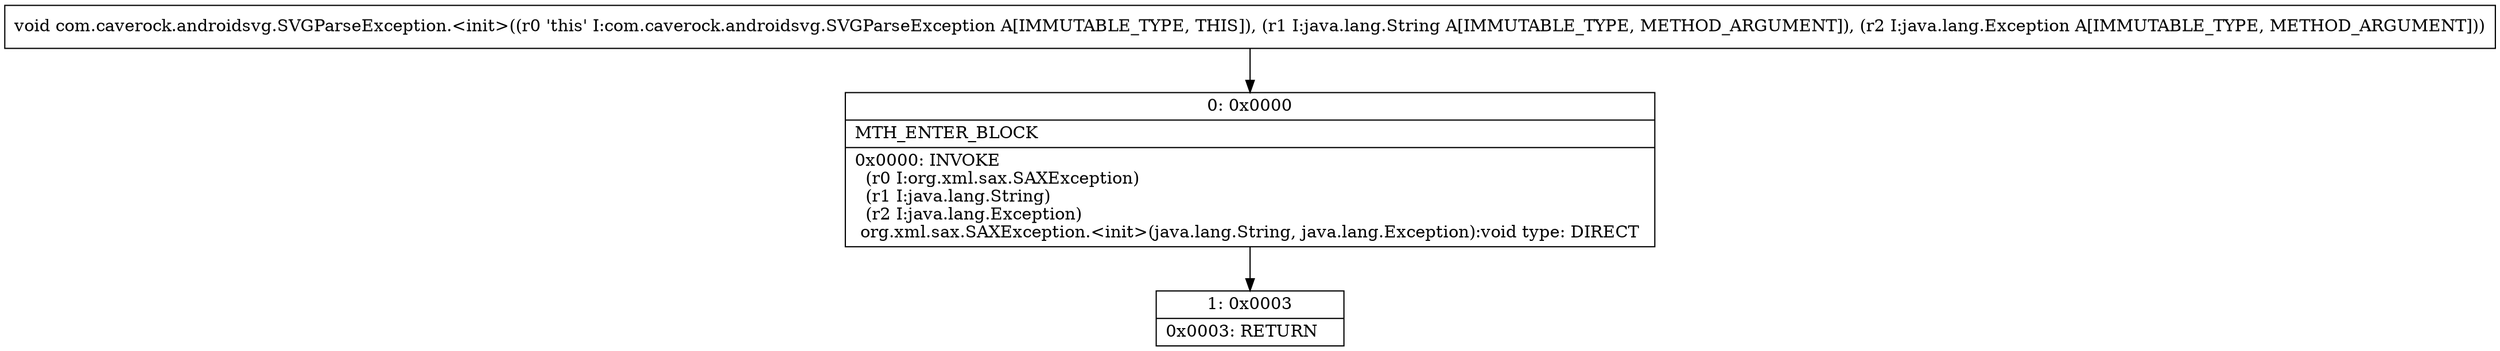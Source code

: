 digraph "CFG forcom.caverock.androidsvg.SVGParseException.\<init\>(Ljava\/lang\/String;Ljava\/lang\/Exception;)V" {
Node_0 [shape=record,label="{0\:\ 0x0000|MTH_ENTER_BLOCK\l|0x0000: INVOKE  \l  (r0 I:org.xml.sax.SAXException)\l  (r1 I:java.lang.String)\l  (r2 I:java.lang.Exception)\l org.xml.sax.SAXException.\<init\>(java.lang.String, java.lang.Exception):void type: DIRECT \l}"];
Node_1 [shape=record,label="{1\:\ 0x0003|0x0003: RETURN   \l}"];
MethodNode[shape=record,label="{void com.caverock.androidsvg.SVGParseException.\<init\>((r0 'this' I:com.caverock.androidsvg.SVGParseException A[IMMUTABLE_TYPE, THIS]), (r1 I:java.lang.String A[IMMUTABLE_TYPE, METHOD_ARGUMENT]), (r2 I:java.lang.Exception A[IMMUTABLE_TYPE, METHOD_ARGUMENT])) }"];
MethodNode -> Node_0;
Node_0 -> Node_1;
}

